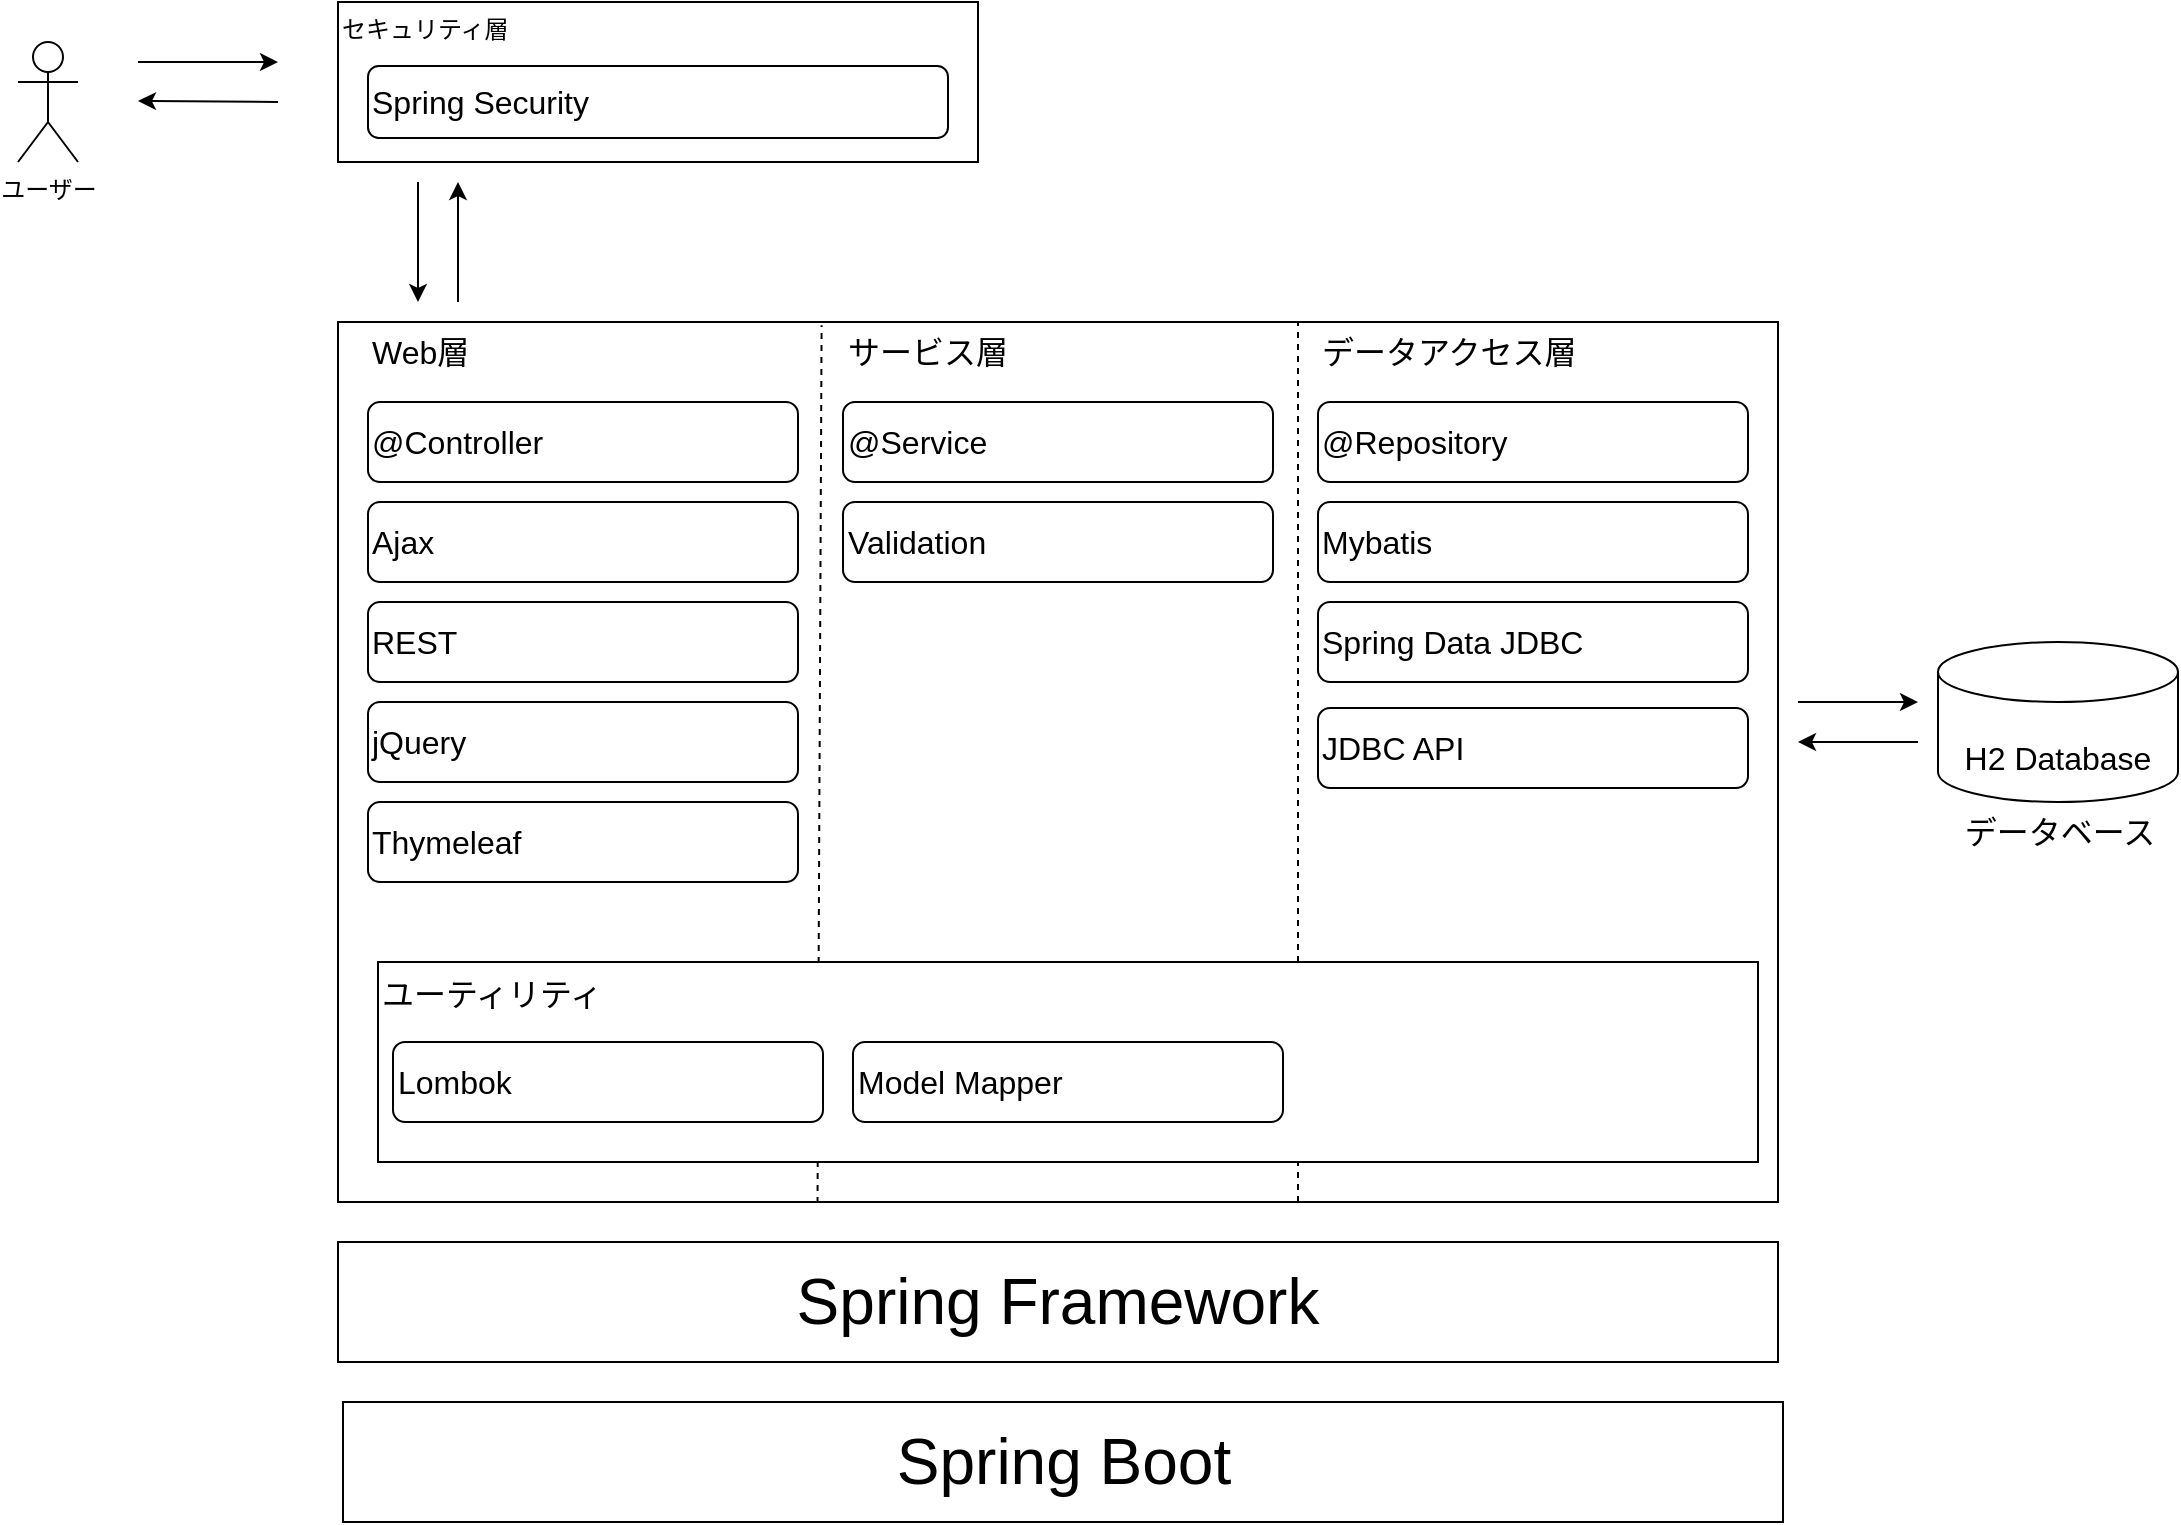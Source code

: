 <mxfile>
    <diagram id="kpwMgm7svK-M3iEX0PkH" name="ページ1">
        <mxGraphModel dx="1063" dy="816" grid="1" gridSize="10" guides="1" tooltips="1" connect="1" arrows="1" fold="1" page="1" pageScale="1" pageWidth="1169" pageHeight="827" math="0" shadow="0">
            <root>
                <mxCell id="0"/>
                <mxCell id="1" parent="0"/>
                <mxCell id="2" value="セキュリティ層" style="rounded=0;whiteSpace=wrap;html=1;align=left;verticalAlign=top;" vertex="1" parent="1">
                    <mxGeometry x="200" y="40" width="320" height="80" as="geometry"/>
                </mxCell>
                <mxCell id="3" value="ユーザー" style="shape=umlActor;verticalLabelPosition=bottom;verticalAlign=top;html=1;outlineConnect=0;" vertex="1" parent="1">
                    <mxGeometry x="40" y="60" width="30" height="60" as="geometry"/>
                </mxCell>
                <mxCell id="4" value="" style="endArrow=classic;html=1;" edge="1" parent="1">
                    <mxGeometry width="50" height="50" relative="1" as="geometry">
                        <mxPoint x="100" y="70" as="sourcePoint"/>
                        <mxPoint x="170" y="70" as="targetPoint"/>
                    </mxGeometry>
                </mxCell>
                <mxCell id="6" value="" style="endArrow=classic;html=1;" edge="1" parent="1">
                    <mxGeometry width="50" height="50" relative="1" as="geometry">
                        <mxPoint x="170" y="90" as="sourcePoint"/>
                        <mxPoint x="100" y="89.5" as="targetPoint"/>
                    </mxGeometry>
                </mxCell>
                <mxCell id="9" value="&lt;font style=&quot;font-size: 16px;&quot;&gt;Spring Security&lt;/font&gt;" style="rounded=1;whiteSpace=wrap;html=1;align=left;" vertex="1" parent="1">
                    <mxGeometry x="215" y="72" width="290" height="36" as="geometry"/>
                </mxCell>
                <mxCell id="10" value="" style="rounded=0;whiteSpace=wrap;html=1;fontSize=32;" vertex="1" parent="1">
                    <mxGeometry x="200" y="200" width="720" height="440" as="geometry"/>
                </mxCell>
                <mxCell id="11" value="" style="endArrow=none;dashed=1;html=1;fontSize=16;entryX=0.945;entryY=0.055;entryDx=0;entryDy=0;entryPerimeter=0;exitX=0.333;exitY=1.001;exitDx=0;exitDy=0;exitPerimeter=0;" edge="1" parent="1" source="10" target="16">
                    <mxGeometry width="50" height="50" relative="1" as="geometry">
                        <mxPoint x="480" y="640" as="sourcePoint"/>
                        <mxPoint x="480" y="160" as="targetPoint"/>
                    </mxGeometry>
                </mxCell>
                <mxCell id="12" value="" style="endArrow=none;dashed=1;html=1;fontSize=16;" edge="1" parent="1">
                    <mxGeometry width="50" height="50" relative="1" as="geometry">
                        <mxPoint x="680" y="640" as="sourcePoint"/>
                        <mxPoint x="680" y="200" as="targetPoint"/>
                    </mxGeometry>
                </mxCell>
                <mxCell id="15" value="ユーティリティ" style="rounded=0;whiteSpace=wrap;html=1;fontSize=16;align=left;verticalAlign=top;" vertex="1" parent="1">
                    <mxGeometry x="220" y="520" width="690" height="100" as="geometry"/>
                </mxCell>
                <mxCell id="16" value="Web層" style="text;html=1;strokeColor=none;fillColor=none;align=left;verticalAlign=middle;whiteSpace=wrap;rounded=0;fontSize=16;" vertex="1" parent="1">
                    <mxGeometry x="215" y="200" width="240" height="30" as="geometry"/>
                </mxCell>
                <mxCell id="17" value="サービス層" style="text;html=1;strokeColor=none;fillColor=none;align=left;verticalAlign=middle;whiteSpace=wrap;rounded=0;fontSize=16;" vertex="1" parent="1">
                    <mxGeometry x="452.5" y="200" width="145" height="30" as="geometry"/>
                </mxCell>
                <mxCell id="18" value="データアクセス層" style="text;html=1;strokeColor=none;fillColor=none;align=left;verticalAlign=middle;whiteSpace=wrap;rounded=0;fontSize=16;" vertex="1" parent="1">
                    <mxGeometry x="690" y="200" width="150" height="30" as="geometry"/>
                </mxCell>
                <mxCell id="19" value="@Controller" style="rounded=1;whiteSpace=wrap;html=1;fontSize=16;align=left;" vertex="1" parent="1">
                    <mxGeometry x="215" y="240" width="215" height="40" as="geometry"/>
                </mxCell>
                <mxCell id="20" value="@Service" style="rounded=1;whiteSpace=wrap;html=1;fontSize=16;align=left;" vertex="1" parent="1">
                    <mxGeometry x="452.5" y="240" width="215" height="40" as="geometry"/>
                </mxCell>
                <mxCell id="21" value="@Repository" style="rounded=1;whiteSpace=wrap;html=1;fontSize=16;align=left;" vertex="1" parent="1">
                    <mxGeometry x="690" y="240" width="215" height="40" as="geometry"/>
                </mxCell>
                <mxCell id="23" value="Ajax" style="rounded=1;whiteSpace=wrap;html=1;fontSize=16;align=left;" vertex="1" parent="1">
                    <mxGeometry x="215" y="290" width="215" height="40" as="geometry"/>
                </mxCell>
                <mxCell id="24" value="REST" style="rounded=1;whiteSpace=wrap;html=1;fontSize=16;align=left;" vertex="1" parent="1">
                    <mxGeometry x="215" y="340" width="215" height="40" as="geometry"/>
                </mxCell>
                <mxCell id="25" value="jQuery" style="rounded=1;whiteSpace=wrap;html=1;fontSize=16;align=left;" vertex="1" parent="1">
                    <mxGeometry x="215" y="390" width="215" height="40" as="geometry"/>
                </mxCell>
                <mxCell id="26" value="Thymeleaf" style="rounded=1;whiteSpace=wrap;html=1;fontSize=16;align=left;" vertex="1" parent="1">
                    <mxGeometry x="215" y="440" width="215" height="40" as="geometry"/>
                </mxCell>
                <mxCell id="27" value="Validation" style="rounded=1;whiteSpace=wrap;html=1;fontSize=16;align=left;" vertex="1" parent="1">
                    <mxGeometry x="452.5" y="290" width="215" height="40" as="geometry"/>
                </mxCell>
                <mxCell id="28" value="Mybatis" style="rounded=1;whiteSpace=wrap;html=1;fontSize=16;align=left;" vertex="1" parent="1">
                    <mxGeometry x="690" y="290" width="215" height="40" as="geometry"/>
                </mxCell>
                <mxCell id="29" value="Spring Data JDBC" style="rounded=1;whiteSpace=wrap;html=1;fontSize=16;align=left;" vertex="1" parent="1">
                    <mxGeometry x="690" y="340" width="215" height="40" as="geometry"/>
                </mxCell>
                <mxCell id="30" value="Lombok" style="rounded=1;whiteSpace=wrap;html=1;fontSize=16;align=left;" vertex="1" parent="1">
                    <mxGeometry x="227.5" y="560" width="215" height="40" as="geometry"/>
                </mxCell>
                <mxCell id="31" value="Model Mapper" style="rounded=1;whiteSpace=wrap;html=1;fontSize=16;align=left;" vertex="1" parent="1">
                    <mxGeometry x="457.5" y="560" width="215" height="40" as="geometry"/>
                </mxCell>
                <mxCell id="32" value="&lt;font style=&quot;font-size: 32px;&quot;&gt;Spring Framework&lt;/font&gt;" style="rounded=0;whiteSpace=wrap;html=1;fontSize=16;" vertex="1" parent="1">
                    <mxGeometry x="200" y="660" width="720" height="60" as="geometry"/>
                </mxCell>
                <mxCell id="33" value="&lt;font style=&quot;font-size: 32px;&quot;&gt;Spring Boot&lt;/font&gt;" style="rounded=0;whiteSpace=wrap;html=1;fontSize=16;" vertex="1" parent="1">
                    <mxGeometry x="202.5" y="740" width="720" height="60" as="geometry"/>
                </mxCell>
                <mxCell id="34" value="&lt;font style=&quot;font-size: 16px;&quot;&gt;H2 Database&lt;/font&gt;" style="shape=cylinder3;whiteSpace=wrap;html=1;boundedLbl=1;backgroundOutline=1;size=15;fontSize=32;" vertex="1" parent="1">
                    <mxGeometry x="1000" y="360" width="120" height="80" as="geometry"/>
                </mxCell>
                <mxCell id="35" value="データベース" style="text;html=1;strokeColor=none;fillColor=none;align=center;verticalAlign=middle;whiteSpace=wrap;rounded=0;fontSize=16;" vertex="1" parent="1">
                    <mxGeometry x="1011" y="440" width="100" height="30" as="geometry"/>
                </mxCell>
                <mxCell id="37" value="" style="endArrow=classic;html=1;fontSize=16;" edge="1" parent="1">
                    <mxGeometry width="50" height="50" relative="1" as="geometry">
                        <mxPoint x="930" y="390" as="sourcePoint"/>
                        <mxPoint x="990" y="390" as="targetPoint"/>
                    </mxGeometry>
                </mxCell>
                <mxCell id="38" value="" style="endArrow=classic;html=1;fontSize=16;" edge="1" parent="1">
                    <mxGeometry width="50" height="50" relative="1" as="geometry">
                        <mxPoint x="990" y="410" as="sourcePoint"/>
                        <mxPoint x="930" y="410" as="targetPoint"/>
                    </mxGeometry>
                </mxCell>
                <mxCell id="39" value="" style="endArrow=classic;html=1;fontSize=16;" edge="1" parent="1">
                    <mxGeometry width="50" height="50" relative="1" as="geometry">
                        <mxPoint x="240" y="130" as="sourcePoint"/>
                        <mxPoint x="240" y="190" as="targetPoint"/>
                    </mxGeometry>
                </mxCell>
                <mxCell id="41" value="" style="endArrow=classic;html=1;fontSize=16;" edge="1" parent="1">
                    <mxGeometry width="50" height="50" relative="1" as="geometry">
                        <mxPoint x="260" y="190" as="sourcePoint"/>
                        <mxPoint x="260" y="130" as="targetPoint"/>
                    </mxGeometry>
                </mxCell>
                <mxCell id="42" value="JDBC API" style="rounded=1;whiteSpace=wrap;html=1;fontSize=16;align=left;" vertex="1" parent="1">
                    <mxGeometry x="690" y="393" width="215" height="40" as="geometry"/>
                </mxCell>
            </root>
        </mxGraphModel>
    </diagram>
</mxfile>
